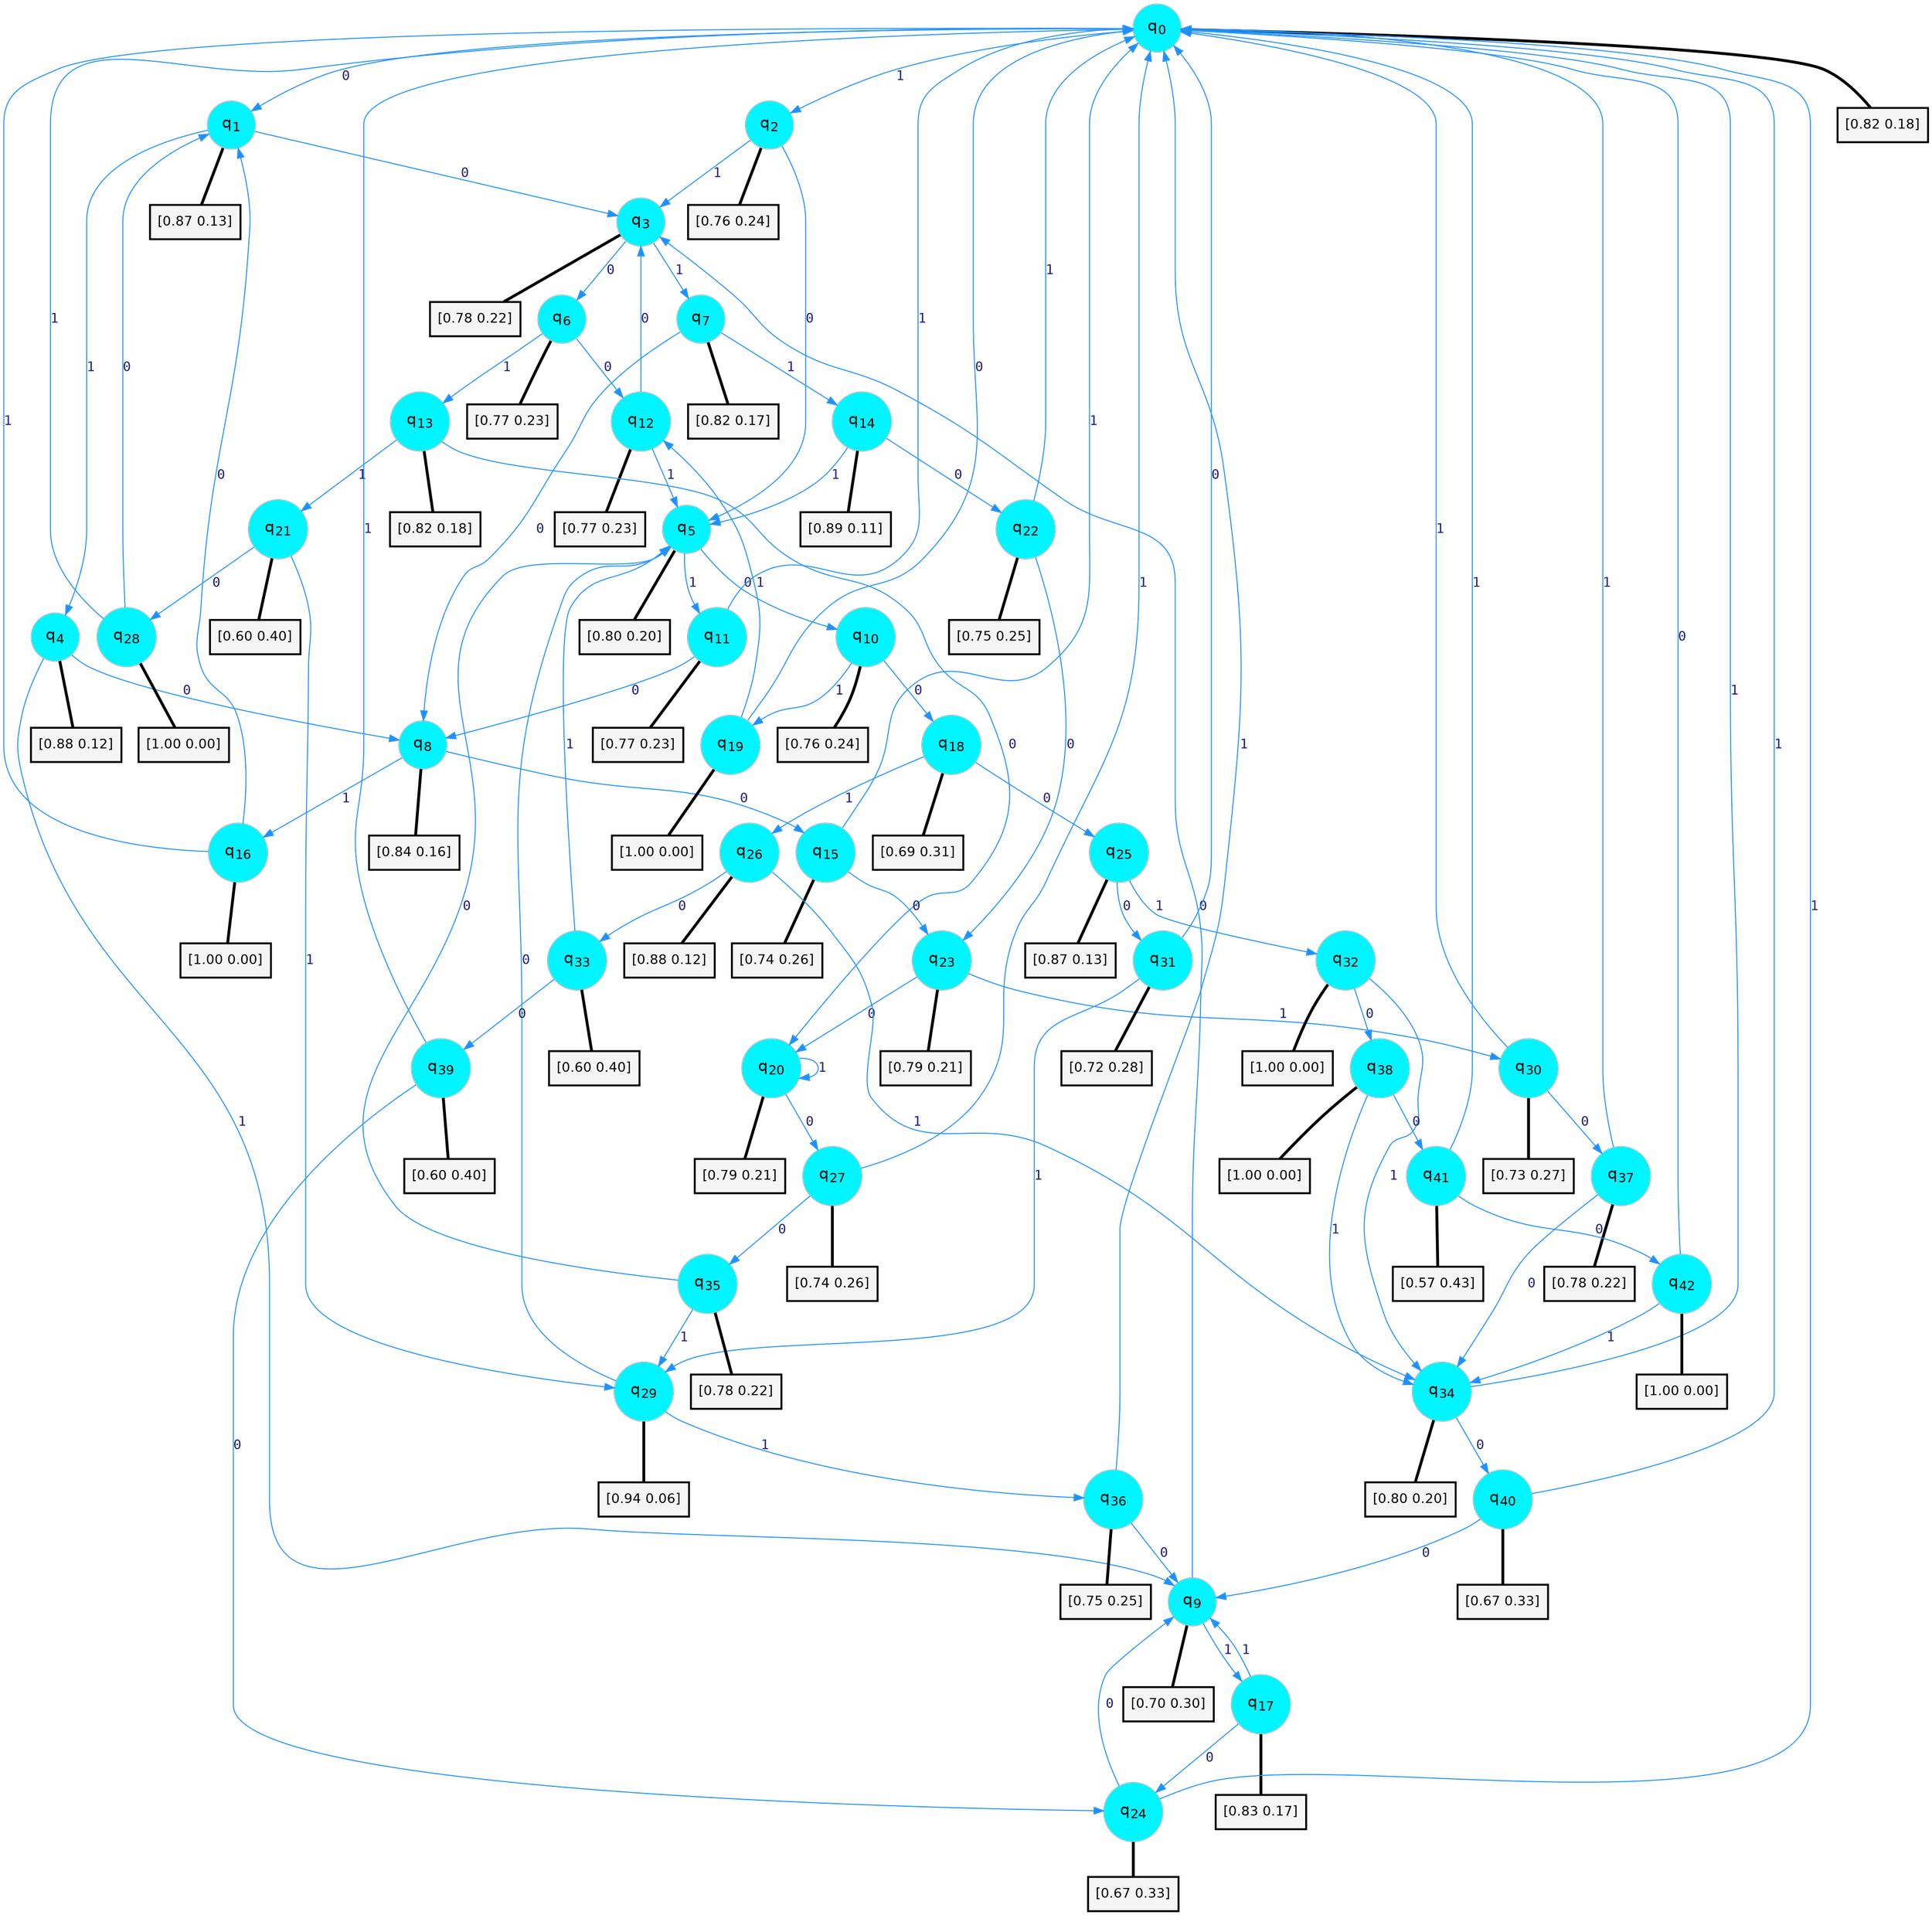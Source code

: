 digraph G {
graph [
bgcolor=transparent, dpi=300, rankdir=TD, size="40,25"];
node [
color=gray, fillcolor=turquoise1, fontcolor=black, fontname=Helvetica, fontsize=16, fontweight=bold, shape=circle, style=filled];
edge [
arrowsize=1, color=dodgerblue1, fontcolor=midnightblue, fontname=courier, fontweight=bold, penwidth=1, style=solid, weight=20];
0[label=<q<SUB>0</SUB>>];
1[label=<q<SUB>1</SUB>>];
2[label=<q<SUB>2</SUB>>];
3[label=<q<SUB>3</SUB>>];
4[label=<q<SUB>4</SUB>>];
5[label=<q<SUB>5</SUB>>];
6[label=<q<SUB>6</SUB>>];
7[label=<q<SUB>7</SUB>>];
8[label=<q<SUB>8</SUB>>];
9[label=<q<SUB>9</SUB>>];
10[label=<q<SUB>10</SUB>>];
11[label=<q<SUB>11</SUB>>];
12[label=<q<SUB>12</SUB>>];
13[label=<q<SUB>13</SUB>>];
14[label=<q<SUB>14</SUB>>];
15[label=<q<SUB>15</SUB>>];
16[label=<q<SUB>16</SUB>>];
17[label=<q<SUB>17</SUB>>];
18[label=<q<SUB>18</SUB>>];
19[label=<q<SUB>19</SUB>>];
20[label=<q<SUB>20</SUB>>];
21[label=<q<SUB>21</SUB>>];
22[label=<q<SUB>22</SUB>>];
23[label=<q<SUB>23</SUB>>];
24[label=<q<SUB>24</SUB>>];
25[label=<q<SUB>25</SUB>>];
26[label=<q<SUB>26</SUB>>];
27[label=<q<SUB>27</SUB>>];
28[label=<q<SUB>28</SUB>>];
29[label=<q<SUB>29</SUB>>];
30[label=<q<SUB>30</SUB>>];
31[label=<q<SUB>31</SUB>>];
32[label=<q<SUB>32</SUB>>];
33[label=<q<SUB>33</SUB>>];
34[label=<q<SUB>34</SUB>>];
35[label=<q<SUB>35</SUB>>];
36[label=<q<SUB>36</SUB>>];
37[label=<q<SUB>37</SUB>>];
38[label=<q<SUB>38</SUB>>];
39[label=<q<SUB>39</SUB>>];
40[label=<q<SUB>40</SUB>>];
41[label=<q<SUB>41</SUB>>];
42[label=<q<SUB>42</SUB>>];
43[label="[0.82 0.18]", shape=box,fontcolor=black, fontname=Helvetica, fontsize=14, penwidth=2, fillcolor=whitesmoke,color=black];
44[label="[0.87 0.13]", shape=box,fontcolor=black, fontname=Helvetica, fontsize=14, penwidth=2, fillcolor=whitesmoke,color=black];
45[label="[0.76 0.24]", shape=box,fontcolor=black, fontname=Helvetica, fontsize=14, penwidth=2, fillcolor=whitesmoke,color=black];
46[label="[0.78 0.22]", shape=box,fontcolor=black, fontname=Helvetica, fontsize=14, penwidth=2, fillcolor=whitesmoke,color=black];
47[label="[0.88 0.12]", shape=box,fontcolor=black, fontname=Helvetica, fontsize=14, penwidth=2, fillcolor=whitesmoke,color=black];
48[label="[0.80 0.20]", shape=box,fontcolor=black, fontname=Helvetica, fontsize=14, penwidth=2, fillcolor=whitesmoke,color=black];
49[label="[0.77 0.23]", shape=box,fontcolor=black, fontname=Helvetica, fontsize=14, penwidth=2, fillcolor=whitesmoke,color=black];
50[label="[0.82 0.17]", shape=box,fontcolor=black, fontname=Helvetica, fontsize=14, penwidth=2, fillcolor=whitesmoke,color=black];
51[label="[0.84 0.16]", shape=box,fontcolor=black, fontname=Helvetica, fontsize=14, penwidth=2, fillcolor=whitesmoke,color=black];
52[label="[0.70 0.30]", shape=box,fontcolor=black, fontname=Helvetica, fontsize=14, penwidth=2, fillcolor=whitesmoke,color=black];
53[label="[0.76 0.24]", shape=box,fontcolor=black, fontname=Helvetica, fontsize=14, penwidth=2, fillcolor=whitesmoke,color=black];
54[label="[0.77 0.23]", shape=box,fontcolor=black, fontname=Helvetica, fontsize=14, penwidth=2, fillcolor=whitesmoke,color=black];
55[label="[0.77 0.23]", shape=box,fontcolor=black, fontname=Helvetica, fontsize=14, penwidth=2, fillcolor=whitesmoke,color=black];
56[label="[0.82 0.18]", shape=box,fontcolor=black, fontname=Helvetica, fontsize=14, penwidth=2, fillcolor=whitesmoke,color=black];
57[label="[0.89 0.11]", shape=box,fontcolor=black, fontname=Helvetica, fontsize=14, penwidth=2, fillcolor=whitesmoke,color=black];
58[label="[0.74 0.26]", shape=box,fontcolor=black, fontname=Helvetica, fontsize=14, penwidth=2, fillcolor=whitesmoke,color=black];
59[label="[1.00 0.00]", shape=box,fontcolor=black, fontname=Helvetica, fontsize=14, penwidth=2, fillcolor=whitesmoke,color=black];
60[label="[0.83 0.17]", shape=box,fontcolor=black, fontname=Helvetica, fontsize=14, penwidth=2, fillcolor=whitesmoke,color=black];
61[label="[0.69 0.31]", shape=box,fontcolor=black, fontname=Helvetica, fontsize=14, penwidth=2, fillcolor=whitesmoke,color=black];
62[label="[1.00 0.00]", shape=box,fontcolor=black, fontname=Helvetica, fontsize=14, penwidth=2, fillcolor=whitesmoke,color=black];
63[label="[0.79 0.21]", shape=box,fontcolor=black, fontname=Helvetica, fontsize=14, penwidth=2, fillcolor=whitesmoke,color=black];
64[label="[0.60 0.40]", shape=box,fontcolor=black, fontname=Helvetica, fontsize=14, penwidth=2, fillcolor=whitesmoke,color=black];
65[label="[0.75 0.25]", shape=box,fontcolor=black, fontname=Helvetica, fontsize=14, penwidth=2, fillcolor=whitesmoke,color=black];
66[label="[0.79 0.21]", shape=box,fontcolor=black, fontname=Helvetica, fontsize=14, penwidth=2, fillcolor=whitesmoke,color=black];
67[label="[0.67 0.33]", shape=box,fontcolor=black, fontname=Helvetica, fontsize=14, penwidth=2, fillcolor=whitesmoke,color=black];
68[label="[0.87 0.13]", shape=box,fontcolor=black, fontname=Helvetica, fontsize=14, penwidth=2, fillcolor=whitesmoke,color=black];
69[label="[0.88 0.12]", shape=box,fontcolor=black, fontname=Helvetica, fontsize=14, penwidth=2, fillcolor=whitesmoke,color=black];
70[label="[0.74 0.26]", shape=box,fontcolor=black, fontname=Helvetica, fontsize=14, penwidth=2, fillcolor=whitesmoke,color=black];
71[label="[1.00 0.00]", shape=box,fontcolor=black, fontname=Helvetica, fontsize=14, penwidth=2, fillcolor=whitesmoke,color=black];
72[label="[0.94 0.06]", shape=box,fontcolor=black, fontname=Helvetica, fontsize=14, penwidth=2, fillcolor=whitesmoke,color=black];
73[label="[0.73 0.27]", shape=box,fontcolor=black, fontname=Helvetica, fontsize=14, penwidth=2, fillcolor=whitesmoke,color=black];
74[label="[0.72 0.28]", shape=box,fontcolor=black, fontname=Helvetica, fontsize=14, penwidth=2, fillcolor=whitesmoke,color=black];
75[label="[1.00 0.00]", shape=box,fontcolor=black, fontname=Helvetica, fontsize=14, penwidth=2, fillcolor=whitesmoke,color=black];
76[label="[0.60 0.40]", shape=box,fontcolor=black, fontname=Helvetica, fontsize=14, penwidth=2, fillcolor=whitesmoke,color=black];
77[label="[0.80 0.20]", shape=box,fontcolor=black, fontname=Helvetica, fontsize=14, penwidth=2, fillcolor=whitesmoke,color=black];
78[label="[0.78 0.22]", shape=box,fontcolor=black, fontname=Helvetica, fontsize=14, penwidth=2, fillcolor=whitesmoke,color=black];
79[label="[0.75 0.25]", shape=box,fontcolor=black, fontname=Helvetica, fontsize=14, penwidth=2, fillcolor=whitesmoke,color=black];
80[label="[0.78 0.22]", shape=box,fontcolor=black, fontname=Helvetica, fontsize=14, penwidth=2, fillcolor=whitesmoke,color=black];
81[label="[1.00 0.00]", shape=box,fontcolor=black, fontname=Helvetica, fontsize=14, penwidth=2, fillcolor=whitesmoke,color=black];
82[label="[0.60 0.40]", shape=box,fontcolor=black, fontname=Helvetica, fontsize=14, penwidth=2, fillcolor=whitesmoke,color=black];
83[label="[0.67 0.33]", shape=box,fontcolor=black, fontname=Helvetica, fontsize=14, penwidth=2, fillcolor=whitesmoke,color=black];
84[label="[0.57 0.43]", shape=box,fontcolor=black, fontname=Helvetica, fontsize=14, penwidth=2, fillcolor=whitesmoke,color=black];
85[label="[1.00 0.00]", shape=box,fontcolor=black, fontname=Helvetica, fontsize=14, penwidth=2, fillcolor=whitesmoke,color=black];
0->1 [label=0];
0->2 [label=1];
0->43 [arrowhead=none, penwidth=3,color=black];
1->3 [label=0];
1->4 [label=1];
1->44 [arrowhead=none, penwidth=3,color=black];
2->5 [label=0];
2->3 [label=1];
2->45 [arrowhead=none, penwidth=3,color=black];
3->6 [label=0];
3->7 [label=1];
3->46 [arrowhead=none, penwidth=3,color=black];
4->8 [label=0];
4->9 [label=1];
4->47 [arrowhead=none, penwidth=3,color=black];
5->10 [label=0];
5->11 [label=1];
5->48 [arrowhead=none, penwidth=3,color=black];
6->12 [label=0];
6->13 [label=1];
6->49 [arrowhead=none, penwidth=3,color=black];
7->8 [label=0];
7->14 [label=1];
7->50 [arrowhead=none, penwidth=3,color=black];
8->15 [label=0];
8->16 [label=1];
8->51 [arrowhead=none, penwidth=3,color=black];
9->3 [label=0];
9->17 [label=1];
9->52 [arrowhead=none, penwidth=3,color=black];
10->18 [label=0];
10->19 [label=1];
10->53 [arrowhead=none, penwidth=3,color=black];
11->8 [label=0];
11->0 [label=1];
11->54 [arrowhead=none, penwidth=3,color=black];
12->3 [label=0];
12->5 [label=1];
12->55 [arrowhead=none, penwidth=3,color=black];
13->20 [label=0];
13->21 [label=1];
13->56 [arrowhead=none, penwidth=3,color=black];
14->22 [label=0];
14->5 [label=1];
14->57 [arrowhead=none, penwidth=3,color=black];
15->23 [label=0];
15->0 [label=1];
15->58 [arrowhead=none, penwidth=3,color=black];
16->1 [label=0];
16->0 [label=1];
16->59 [arrowhead=none, penwidth=3,color=black];
17->24 [label=0];
17->9 [label=1];
17->60 [arrowhead=none, penwidth=3,color=black];
18->25 [label=0];
18->26 [label=1];
18->61 [arrowhead=none, penwidth=3,color=black];
19->0 [label=0];
19->12 [label=1];
19->62 [arrowhead=none, penwidth=3,color=black];
20->27 [label=0];
20->20 [label=1];
20->63 [arrowhead=none, penwidth=3,color=black];
21->28 [label=0];
21->29 [label=1];
21->64 [arrowhead=none, penwidth=3,color=black];
22->23 [label=0];
22->0 [label=1];
22->65 [arrowhead=none, penwidth=3,color=black];
23->20 [label=0];
23->30 [label=1];
23->66 [arrowhead=none, penwidth=3,color=black];
24->9 [label=0];
24->0 [label=1];
24->67 [arrowhead=none, penwidth=3,color=black];
25->31 [label=0];
25->32 [label=1];
25->68 [arrowhead=none, penwidth=3,color=black];
26->33 [label=0];
26->34 [label=1];
26->69 [arrowhead=none, penwidth=3,color=black];
27->35 [label=0];
27->0 [label=1];
27->70 [arrowhead=none, penwidth=3,color=black];
28->1 [label=0];
28->0 [label=1];
28->71 [arrowhead=none, penwidth=3,color=black];
29->5 [label=0];
29->36 [label=1];
29->72 [arrowhead=none, penwidth=3,color=black];
30->37 [label=0];
30->0 [label=1];
30->73 [arrowhead=none, penwidth=3,color=black];
31->0 [label=0];
31->29 [label=1];
31->74 [arrowhead=none, penwidth=3,color=black];
32->38 [label=0];
32->34 [label=1];
32->75 [arrowhead=none, penwidth=3,color=black];
33->39 [label=0];
33->5 [label=1];
33->76 [arrowhead=none, penwidth=3,color=black];
34->40 [label=0];
34->0 [label=1];
34->77 [arrowhead=none, penwidth=3,color=black];
35->5 [label=0];
35->29 [label=1];
35->78 [arrowhead=none, penwidth=3,color=black];
36->9 [label=0];
36->0 [label=1];
36->79 [arrowhead=none, penwidth=3,color=black];
37->34 [label=0];
37->0 [label=1];
37->80 [arrowhead=none, penwidth=3,color=black];
38->41 [label=0];
38->34 [label=1];
38->81 [arrowhead=none, penwidth=3,color=black];
39->24 [label=0];
39->0 [label=1];
39->82 [arrowhead=none, penwidth=3,color=black];
40->9 [label=0];
40->0 [label=1];
40->83 [arrowhead=none, penwidth=3,color=black];
41->42 [label=0];
41->0 [label=1];
41->84 [arrowhead=none, penwidth=3,color=black];
42->0 [label=0];
42->34 [label=1];
42->85 [arrowhead=none, penwidth=3,color=black];
}
